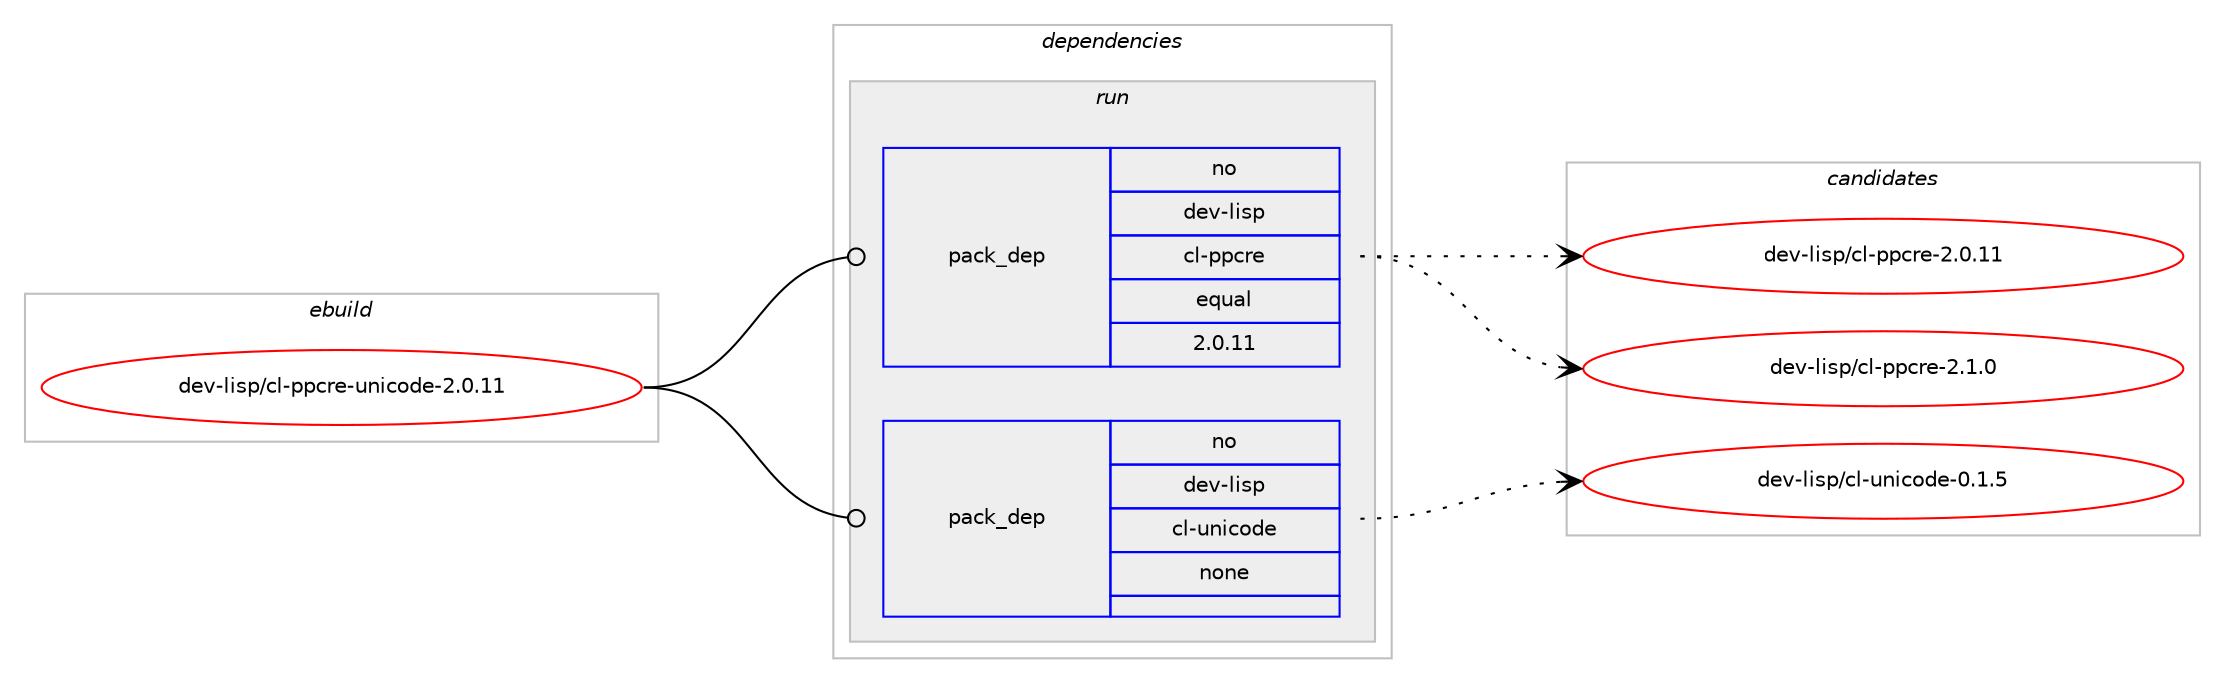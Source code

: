 digraph prolog {

# *************
# Graph options
# *************

newrank=true;
concentrate=true;
compound=true;
graph [rankdir=LR,fontname=Helvetica,fontsize=10,ranksep=1.5];#, ranksep=2.5, nodesep=0.2];
edge  [arrowhead=vee];
node  [fontname=Helvetica,fontsize=10];

# **********
# The ebuild
# **********

subgraph cluster_leftcol {
color=gray;
rank=same;
label=<<i>ebuild</i>>;
id [label="dev-lisp/cl-ppcre-unicode-2.0.11", color=red, width=4, href="../dev-lisp/cl-ppcre-unicode-2.0.11.svg"];
}

# ****************
# The dependencies
# ****************

subgraph cluster_midcol {
color=gray;
label=<<i>dependencies</i>>;
subgraph cluster_compile {
fillcolor="#eeeeee";
style=filled;
label=<<i>compile</i>>;
}
subgraph cluster_compileandrun {
fillcolor="#eeeeee";
style=filled;
label=<<i>compile and run</i>>;
}
subgraph cluster_run {
fillcolor="#eeeeee";
style=filled;
label=<<i>run</i>>;
subgraph pack425561 {
dependency570048 [label=<<TABLE BORDER="0" CELLBORDER="1" CELLSPACING="0" CELLPADDING="4" WIDTH="220"><TR><TD ROWSPAN="6" CELLPADDING="30">pack_dep</TD></TR><TR><TD WIDTH="110">no</TD></TR><TR><TD>dev-lisp</TD></TR><TR><TD>cl-ppcre</TD></TR><TR><TD>equal</TD></TR><TR><TD>2.0.11</TD></TR></TABLE>>, shape=none, color=blue];
}
id:e -> dependency570048:w [weight=20,style="solid",arrowhead="odot"];
subgraph pack425562 {
dependency570049 [label=<<TABLE BORDER="0" CELLBORDER="1" CELLSPACING="0" CELLPADDING="4" WIDTH="220"><TR><TD ROWSPAN="6" CELLPADDING="30">pack_dep</TD></TR><TR><TD WIDTH="110">no</TD></TR><TR><TD>dev-lisp</TD></TR><TR><TD>cl-unicode</TD></TR><TR><TD>none</TD></TR><TR><TD></TD></TR></TABLE>>, shape=none, color=blue];
}
id:e -> dependency570049:w [weight=20,style="solid",arrowhead="odot"];
}
}

# **************
# The candidates
# **************

subgraph cluster_choices {
rank=same;
color=gray;
label=<<i>candidates</i>>;

subgraph choice425561 {
color=black;
nodesep=1;
choice100101118451081051151124799108451121129911410145504648464949 [label="dev-lisp/cl-ppcre-2.0.11", color=red, width=4,href="../dev-lisp/cl-ppcre-2.0.11.svg"];
choice1001011184510810511511247991084511211299114101455046494648 [label="dev-lisp/cl-ppcre-2.1.0", color=red, width=4,href="../dev-lisp/cl-ppcre-2.1.0.svg"];
dependency570048:e -> choice100101118451081051151124799108451121129911410145504648464949:w [style=dotted,weight="100"];
dependency570048:e -> choice1001011184510810511511247991084511211299114101455046494648:w [style=dotted,weight="100"];
}
subgraph choice425562 {
color=black;
nodesep=1;
choice1001011184510810511511247991084511711010599111100101454846494653 [label="dev-lisp/cl-unicode-0.1.5", color=red, width=4,href="../dev-lisp/cl-unicode-0.1.5.svg"];
dependency570049:e -> choice1001011184510810511511247991084511711010599111100101454846494653:w [style=dotted,weight="100"];
}
}

}
